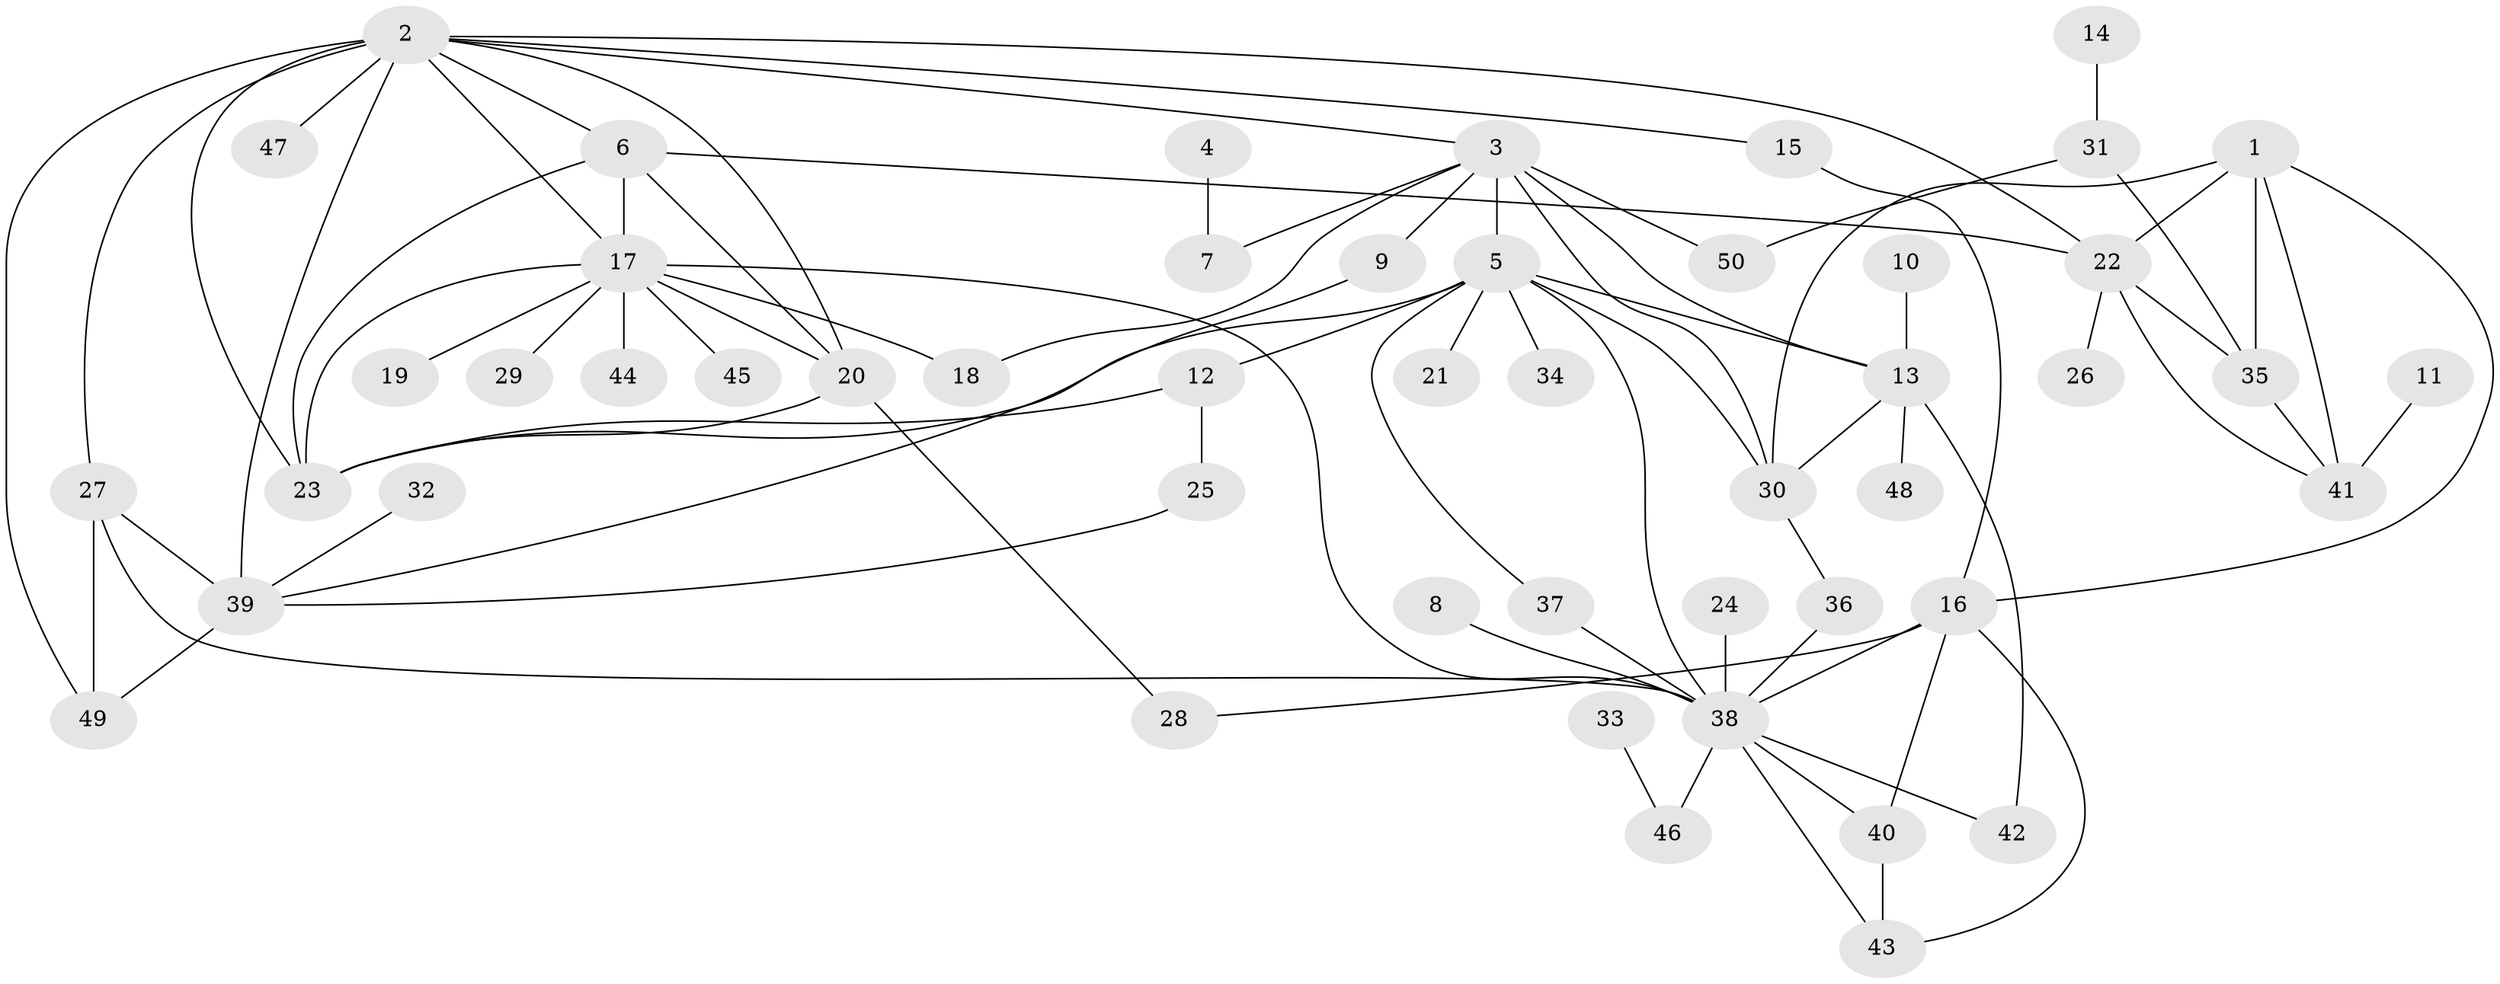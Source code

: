 // original degree distribution, {9: 0.05, 10: 0.01, 8: 0.02, 6: 0.04, 12: 0.01, 7: 0.05, 5: 0.04, 4: 0.03, 15: 0.01, 1: 0.51, 3: 0.04, 2: 0.19}
// Generated by graph-tools (version 1.1) at 2025/37/03/04/25 23:37:46]
// undirected, 50 vertices, 83 edges
graph export_dot {
  node [color=gray90,style=filled];
  1;
  2;
  3;
  4;
  5;
  6;
  7;
  8;
  9;
  10;
  11;
  12;
  13;
  14;
  15;
  16;
  17;
  18;
  19;
  20;
  21;
  22;
  23;
  24;
  25;
  26;
  27;
  28;
  29;
  30;
  31;
  32;
  33;
  34;
  35;
  36;
  37;
  38;
  39;
  40;
  41;
  42;
  43;
  44;
  45;
  46;
  47;
  48;
  49;
  50;
  1 -- 16 [weight=1.0];
  1 -- 22 [weight=2.0];
  1 -- 30 [weight=1.0];
  1 -- 35 [weight=2.0];
  1 -- 41 [weight=2.0];
  2 -- 3 [weight=1.0];
  2 -- 6 [weight=1.0];
  2 -- 15 [weight=1.0];
  2 -- 17 [weight=1.0];
  2 -- 20 [weight=1.0];
  2 -- 22 [weight=1.0];
  2 -- 23 [weight=1.0];
  2 -- 27 [weight=1.0];
  2 -- 39 [weight=1.0];
  2 -- 47 [weight=1.0];
  2 -- 49 [weight=2.0];
  3 -- 5 [weight=2.0];
  3 -- 7 [weight=1.0];
  3 -- 9 [weight=1.0];
  3 -- 13 [weight=1.0];
  3 -- 18 [weight=1.0];
  3 -- 30 [weight=1.0];
  3 -- 50 [weight=1.0];
  4 -- 7 [weight=1.0];
  5 -- 12 [weight=1.0];
  5 -- 13 [weight=2.0];
  5 -- 21 [weight=1.0];
  5 -- 23 [weight=1.0];
  5 -- 30 [weight=2.0];
  5 -- 34 [weight=1.0];
  5 -- 37 [weight=1.0];
  5 -- 38 [weight=1.0];
  6 -- 17 [weight=1.0];
  6 -- 20 [weight=1.0];
  6 -- 22 [weight=1.0];
  6 -- 23 [weight=1.0];
  8 -- 38 [weight=1.0];
  9 -- 39 [weight=1.0];
  10 -- 13 [weight=1.0];
  11 -- 41 [weight=1.0];
  12 -- 23 [weight=1.0];
  12 -- 25 [weight=1.0];
  13 -- 30 [weight=1.0];
  13 -- 42 [weight=1.0];
  13 -- 48 [weight=1.0];
  14 -- 31 [weight=1.0];
  15 -- 16 [weight=1.0];
  16 -- 28 [weight=1.0];
  16 -- 38 [weight=1.0];
  16 -- 40 [weight=2.0];
  16 -- 43 [weight=1.0];
  17 -- 18 [weight=1.0];
  17 -- 19 [weight=1.0];
  17 -- 20 [weight=1.0];
  17 -- 23 [weight=1.0];
  17 -- 29 [weight=1.0];
  17 -- 38 [weight=1.0];
  17 -- 44 [weight=1.0];
  17 -- 45 [weight=1.0];
  20 -- 23 [weight=1.0];
  20 -- 28 [weight=1.0];
  22 -- 26 [weight=1.0];
  22 -- 35 [weight=1.0];
  22 -- 41 [weight=1.0];
  24 -- 38 [weight=1.0];
  25 -- 39 [weight=1.0];
  27 -- 38 [weight=1.0];
  27 -- 39 [weight=1.0];
  27 -- 49 [weight=2.0];
  30 -- 36 [weight=1.0];
  31 -- 35 [weight=1.0];
  31 -- 50 [weight=1.0];
  32 -- 39 [weight=1.0];
  33 -- 46 [weight=1.0];
  35 -- 41 [weight=1.0];
  36 -- 38 [weight=1.0];
  37 -- 38 [weight=1.0];
  38 -- 40 [weight=2.0];
  38 -- 42 [weight=1.0];
  38 -- 43 [weight=1.0];
  38 -- 46 [weight=1.0];
  39 -- 49 [weight=2.0];
  40 -- 43 [weight=2.0];
}
